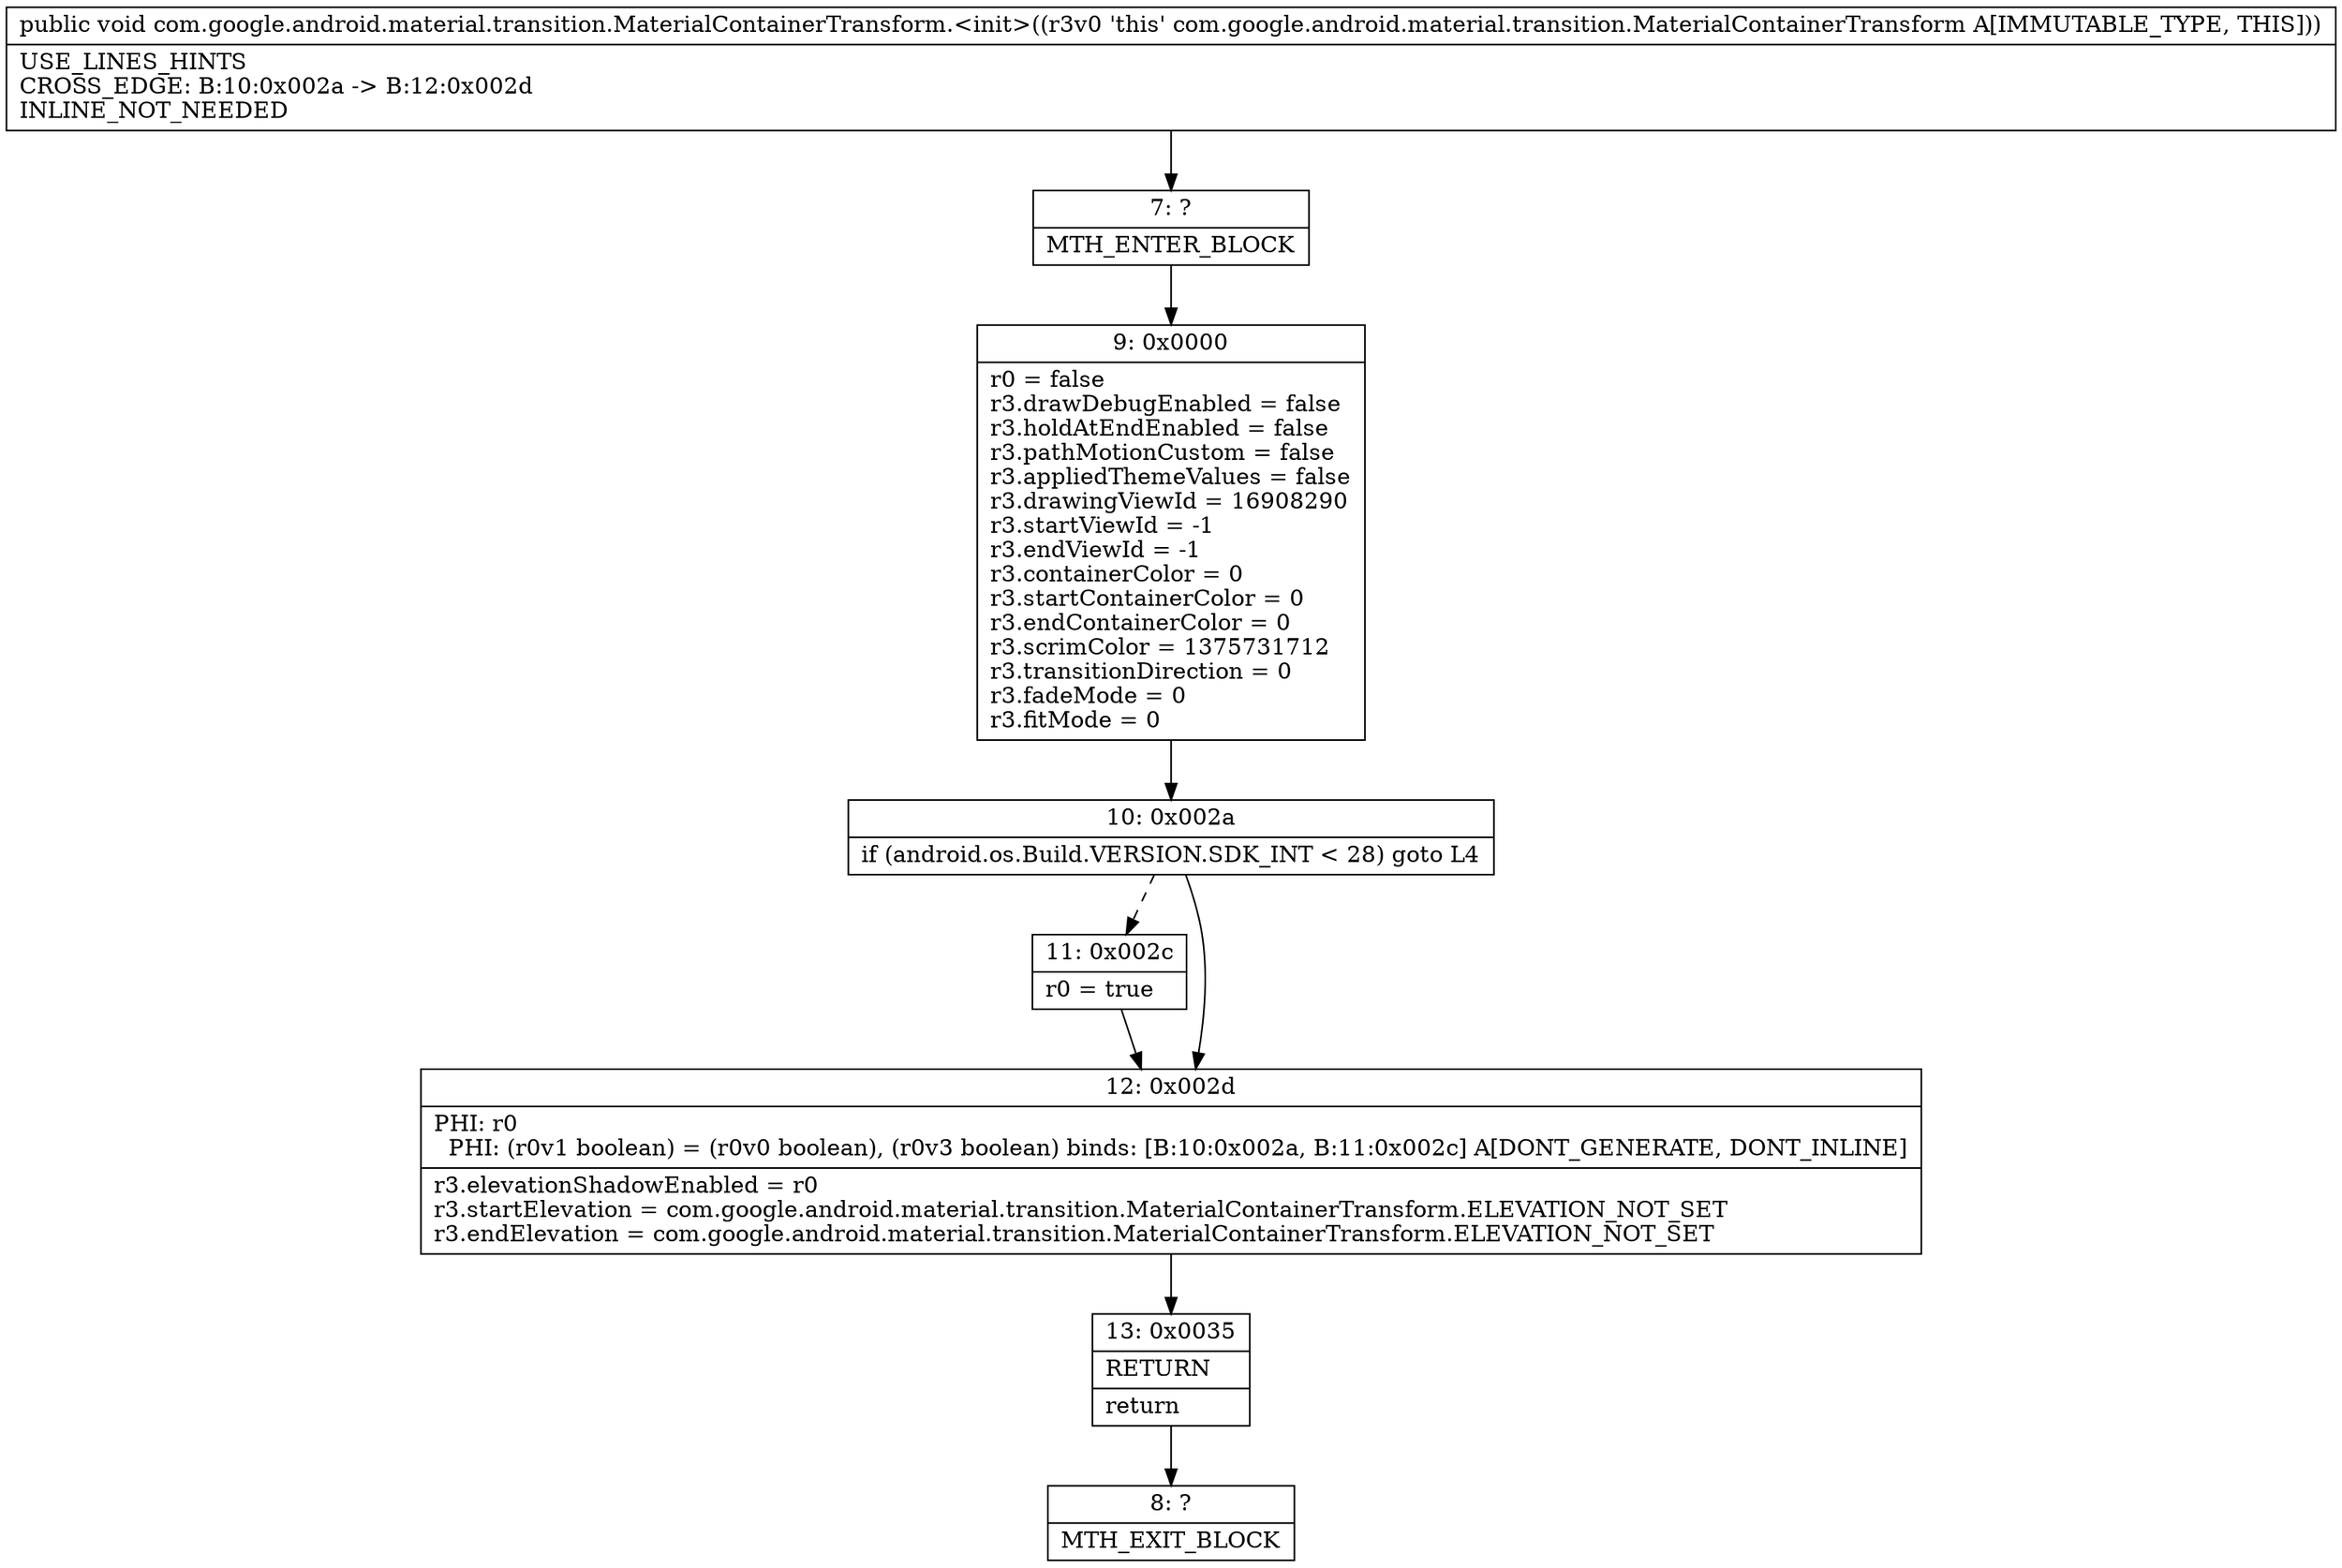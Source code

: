 digraph "CFG forcom.google.android.material.transition.MaterialContainerTransform.\<init\>()V" {
Node_7 [shape=record,label="{7\:\ ?|MTH_ENTER_BLOCK\l}"];
Node_9 [shape=record,label="{9\:\ 0x0000|r0 = false\lr3.drawDebugEnabled = false\lr3.holdAtEndEnabled = false\lr3.pathMotionCustom = false\lr3.appliedThemeValues = false\lr3.drawingViewId = 16908290\lr3.startViewId = \-1\lr3.endViewId = \-1\lr3.containerColor = 0\lr3.startContainerColor = 0\lr3.endContainerColor = 0\lr3.scrimColor = 1375731712\lr3.transitionDirection = 0\lr3.fadeMode = 0\lr3.fitMode = 0\l}"];
Node_10 [shape=record,label="{10\:\ 0x002a|if (android.os.Build.VERSION.SDK_INT \< 28) goto L4\l}"];
Node_11 [shape=record,label="{11\:\ 0x002c|r0 = true\l}"];
Node_12 [shape=record,label="{12\:\ 0x002d|PHI: r0 \l  PHI: (r0v1 boolean) = (r0v0 boolean), (r0v3 boolean) binds: [B:10:0x002a, B:11:0x002c] A[DONT_GENERATE, DONT_INLINE]\l|r3.elevationShadowEnabled = r0\lr3.startElevation = com.google.android.material.transition.MaterialContainerTransform.ELEVATION_NOT_SET\lr3.endElevation = com.google.android.material.transition.MaterialContainerTransform.ELEVATION_NOT_SET\l}"];
Node_13 [shape=record,label="{13\:\ 0x0035|RETURN\l|return\l}"];
Node_8 [shape=record,label="{8\:\ ?|MTH_EXIT_BLOCK\l}"];
MethodNode[shape=record,label="{public void com.google.android.material.transition.MaterialContainerTransform.\<init\>((r3v0 'this' com.google.android.material.transition.MaterialContainerTransform A[IMMUTABLE_TYPE, THIS]))  | USE_LINES_HINTS\lCROSS_EDGE: B:10:0x002a \-\> B:12:0x002d\lINLINE_NOT_NEEDED\l}"];
MethodNode -> Node_7;Node_7 -> Node_9;
Node_9 -> Node_10;
Node_10 -> Node_11[style=dashed];
Node_10 -> Node_12;
Node_11 -> Node_12;
Node_12 -> Node_13;
Node_13 -> Node_8;
}

